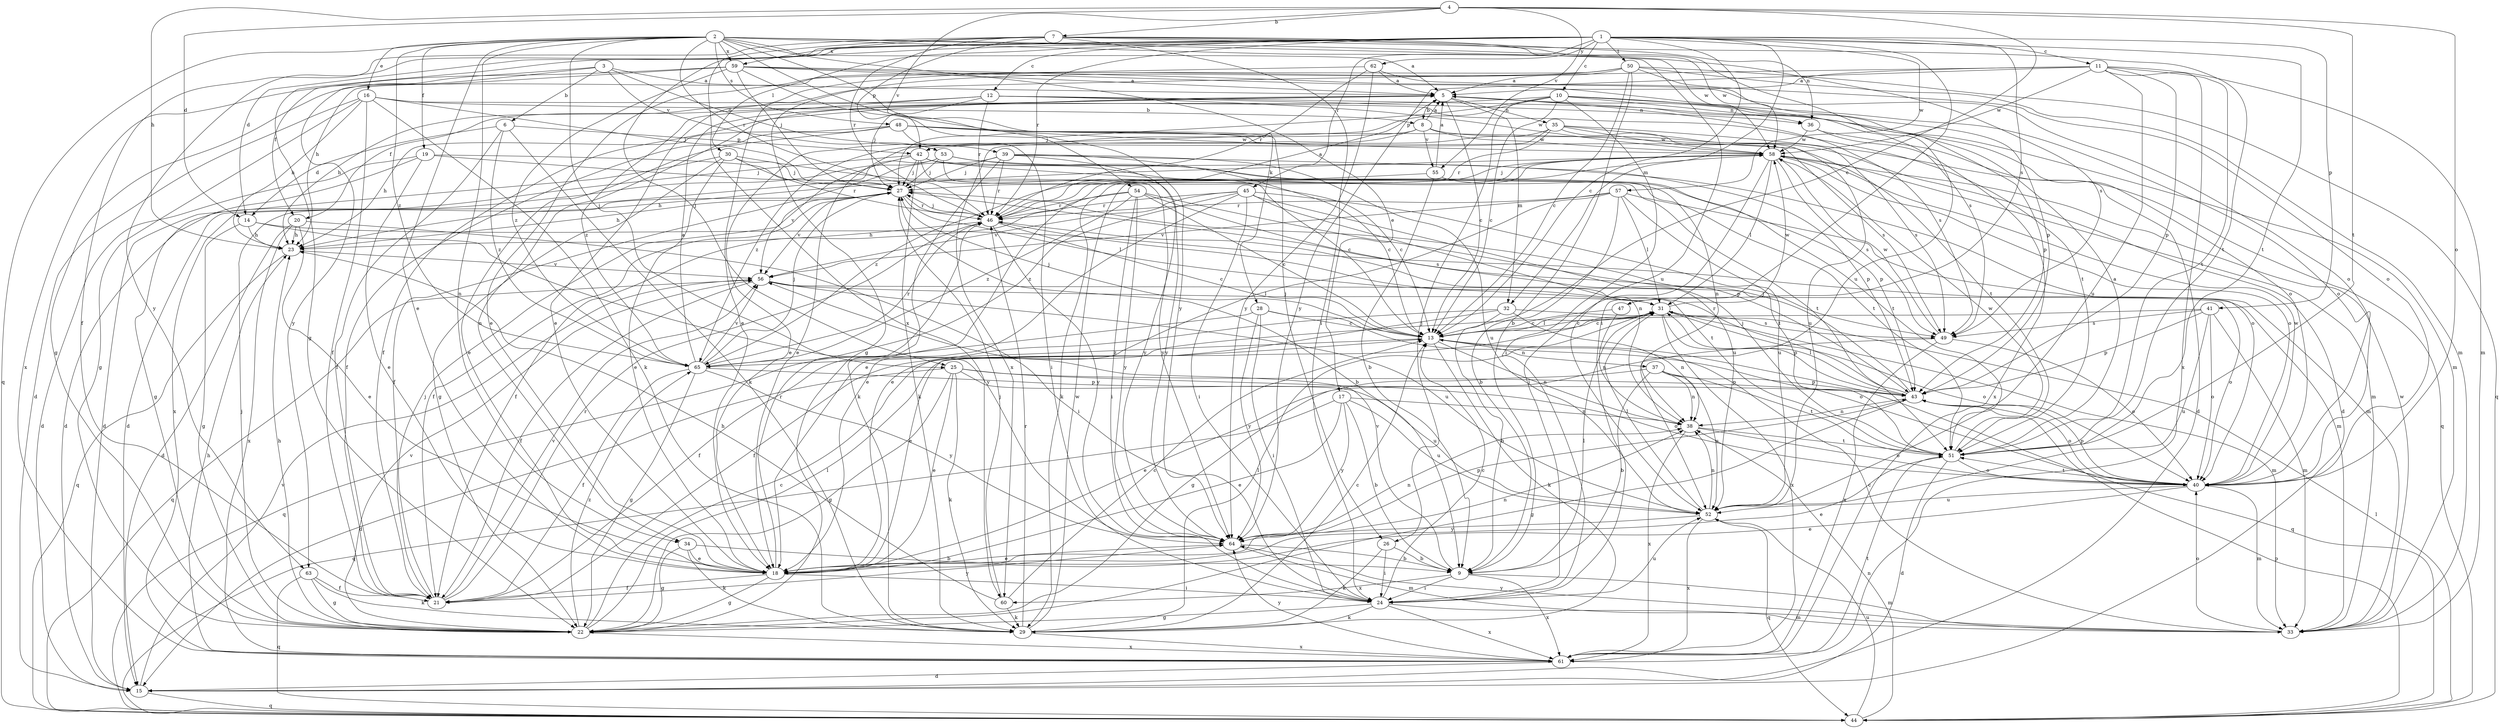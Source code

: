 strict digraph  {
	2 -> 5 [label=a];
	3 -> 5 [label=a];
	8 -> 5 [label=a];
	11 -> 5 [label=a];
	46 -> 5 [label=a];
	50 -> 5 [label=a];
	51 -> 5 [label=a];
	55 -> 5 [label=a];
	59 -> 5 [label=a];
	62 -> 5 [label=a];
	65 -> 5 [label=a];
	3 -> 6 [label=b];
	4 -> 7 [label=b];
	5 -> 8 [label=b];
	16 -> 8 [label=b];
	17 -> 9 [label=b];
	26 -> 9 [label=b];
	27 -> 9 [label=b];
	32 -> 9 [label=b];
	34 -> 9 [label=b];
	37 -> 9 [label=b];
	50 -> 9 [label=b];
	55 -> 9 [label=b];
	57 -> 9 [label=b];
	64 -> 9 [label=b];
	1 -> 10 [label=c];
	1 -> 11 [label=c];
	1 -> 12 [label=c];
	1 -> 13 [label=c];
	4 -> 13 [label=c];
	5 -> 13 [label=c];
	10 -> 13 [label=c];
	22 -> 13 [label=c];
	24 -> 13 [label=c];
	28 -> 13 [label=c];
	29 -> 13 [label=c];
	31 -> 13 [label=c];
	33 -> 13 [label=c];
	39 -> 13 [label=c];
	41 -> 13 [label=c];
	42 -> 13 [label=c];
	46 -> 13 [label=c];
	47 -> 13 [label=c];
	50 -> 13 [label=c];
	53 -> 13 [label=c];
	54 -> 13 [label=c];
	60 -> 13 [label=c];
	1 -> 14 [label=d];
	4 -> 14 [label=d];
	6 -> 14 [label=d];
	8 -> 15 [label=d];
	16 -> 15 [label=d];
	19 -> 15 [label=d];
	20 -> 15 [label=d];
	25 -> 15 [label=d];
	30 -> 15 [label=d];
	36 -> 15 [label=d];
	42 -> 15 [label=d];
	51 -> 15 [label=d];
	53 -> 15 [label=d];
	61 -> 15 [label=d];
	2 -> 16 [label=e];
	2 -> 17 [label=e];
	2 -> 18 [label=e];
	8 -> 18 [label=e];
	11 -> 18 [label=e];
	17 -> 18 [label=e];
	19 -> 18 [label=e];
	20 -> 18 [label=e];
	25 -> 18 [label=e];
	30 -> 18 [label=e];
	32 -> 18 [label=e];
	34 -> 18 [label=e];
	35 -> 18 [label=e];
	37 -> 18 [label=e];
	40 -> 18 [label=e];
	45 -> 18 [label=e];
	48 -> 18 [label=e];
	50 -> 18 [label=e];
	51 -> 18 [label=e];
	57 -> 18 [label=e];
	58 -> 18 [label=e];
	62 -> 18 [label=e];
	64 -> 18 [label=e];
	2 -> 19 [label=f];
	3 -> 20 [label=f];
	5 -> 20 [label=f];
	6 -> 21 [label=f];
	7 -> 21 [label=f];
	10 -> 21 [label=f];
	16 -> 21 [label=f];
	18 -> 21 [label=f];
	27 -> 21 [label=f];
	31 -> 21 [label=f];
	32 -> 21 [label=f];
	39 -> 21 [label=f];
	48 -> 21 [label=f];
	54 -> 21 [label=f];
	56 -> 21 [label=f];
	63 -> 21 [label=f];
	65 -> 21 [label=f];
	1 -> 22 [label=g];
	14 -> 22 [label=g];
	16 -> 22 [label=g];
	18 -> 22 [label=g];
	19 -> 22 [label=g];
	24 -> 22 [label=g];
	25 -> 22 [label=g];
	30 -> 22 [label=g];
	34 -> 22 [label=g];
	43 -> 22 [label=g];
	49 -> 22 [label=g];
	50 -> 22 [label=g];
	59 -> 22 [label=g];
	63 -> 22 [label=g];
	65 -> 22 [label=g];
	4 -> 23 [label=h];
	12 -> 23 [label=h];
	14 -> 23 [label=h];
	16 -> 23 [label=h];
	20 -> 23 [label=h];
	22 -> 23 [label=h];
	27 -> 23 [label=h];
	46 -> 23 [label=h];
	48 -> 23 [label=h];
	50 -> 23 [label=h];
	58 -> 23 [label=h];
	60 -> 23 [label=h];
	61 -> 23 [label=h];
	1 -> 24 [label=i];
	7 -> 24 [label=i];
	9 -> 24 [label=i];
	10 -> 24 [label=i];
	18 -> 24 [label=i];
	20 -> 24 [label=i];
	26 -> 24 [label=i];
	28 -> 24 [label=i];
	45 -> 24 [label=i];
	48 -> 24 [label=i];
	54 -> 24 [label=i];
	58 -> 24 [label=i];
	1 -> 25 [label=j];
	2 -> 25 [label=j];
	2 -> 26 [label=j];
	10 -> 26 [label=j];
	10 -> 27 [label=j];
	12 -> 27 [label=j];
	13 -> 27 [label=j];
	16 -> 27 [label=j];
	19 -> 27 [label=j];
	21 -> 27 [label=j];
	22 -> 27 [label=j];
	30 -> 27 [label=j];
	39 -> 27 [label=j];
	42 -> 27 [label=j];
	43 -> 27 [label=j];
	46 -> 27 [label=j];
	51 -> 27 [label=j];
	53 -> 27 [label=j];
	58 -> 27 [label=j];
	59 -> 27 [label=j];
	60 -> 27 [label=j];
	65 -> 27 [label=j];
	2 -> 28 [label=k];
	6 -> 29 [label=k];
	13 -> 29 [label=k];
	16 -> 29 [label=k];
	24 -> 29 [label=k];
	25 -> 29 [label=k];
	26 -> 29 [label=k];
	34 -> 29 [label=k];
	39 -> 29 [label=k];
	42 -> 29 [label=k];
	58 -> 29 [label=k];
	60 -> 29 [label=k];
	63 -> 29 [label=k];
	1 -> 30 [label=l];
	9 -> 31 [label=l];
	13 -> 31 [label=l];
	22 -> 31 [label=l];
	27 -> 31 [label=l];
	29 -> 31 [label=l];
	43 -> 31 [label=l];
	44 -> 31 [label=l];
	52 -> 31 [label=l];
	56 -> 31 [label=l];
	57 -> 31 [label=l];
	58 -> 31 [label=l];
	1 -> 32 [label=m];
	5 -> 32 [label=m];
	5 -> 33 [label=m];
	9 -> 33 [label=m];
	11 -> 33 [label=m];
	14 -> 33 [label=m];
	24 -> 33 [label=m];
	31 -> 33 [label=m];
	40 -> 33 [label=m];
	41 -> 33 [label=m];
	50 -> 33 [label=m];
	57 -> 33 [label=m];
	58 -> 33 [label=m];
	64 -> 33 [label=m];
	2 -> 34 [label=n];
	5 -> 34 [label=n];
	5 -> 35 [label=n];
	7 -> 36 [label=n];
	10 -> 36 [label=n];
	12 -> 36 [label=n];
	13 -> 37 [label=n];
	13 -> 38 [label=n];
	17 -> 38 [label=n];
	18 -> 38 [label=n];
	32 -> 38 [label=n];
	37 -> 38 [label=n];
	43 -> 38 [label=n];
	44 -> 38 [label=n];
	45 -> 38 [label=n];
	47 -> 38 [label=n];
	52 -> 38 [label=n];
	53 -> 38 [label=n];
	64 -> 38 [label=n];
	3 -> 39 [label=o];
	4 -> 40 [label=o];
	10 -> 40 [label=o];
	12 -> 40 [label=o];
	25 -> 40 [label=o];
	28 -> 40 [label=o];
	31 -> 40 [label=o];
	33 -> 40 [label=o];
	38 -> 40 [label=o];
	41 -> 40 [label=o];
	43 -> 40 [label=o];
	49 -> 40 [label=o];
	50 -> 40 [label=o];
	51 -> 40 [label=o];
	53 -> 40 [label=o];
	56 -> 40 [label=o];
	58 -> 40 [label=o];
	59 -> 40 [label=o];
	1 -> 41 [label=p];
	6 -> 42 [label=p];
	7 -> 42 [label=p];
	10 -> 42 [label=p];
	10 -> 43 [label=p];
	11 -> 43 [label=p];
	25 -> 43 [label=p];
	31 -> 43 [label=p];
	37 -> 43 [label=p];
	39 -> 43 [label=p];
	40 -> 43 [label=p];
	41 -> 43 [label=p];
	42 -> 43 [label=p];
	44 -> 43 [label=p];
	54 -> 43 [label=p];
	62 -> 43 [label=p];
	64 -> 43 [label=p];
	65 -> 43 [label=p];
	2 -> 44 [label=q];
	13 -> 44 [label=q];
	15 -> 44 [label=q];
	17 -> 44 [label=q];
	23 -> 44 [label=q];
	28 -> 44 [label=q];
	35 -> 44 [label=q];
	50 -> 44 [label=q];
	52 -> 44 [label=q];
	56 -> 44 [label=q];
	63 -> 44 [label=q];
	1 -> 45 [label=r];
	1 -> 46 [label=r];
	2 -> 46 [label=r];
	7 -> 46 [label=r];
	12 -> 46 [label=r];
	18 -> 46 [label=r];
	21 -> 46 [label=r];
	27 -> 46 [label=r];
	29 -> 46 [label=r];
	30 -> 46 [label=r];
	35 -> 46 [label=r];
	39 -> 46 [label=r];
	43 -> 46 [label=r];
	45 -> 46 [label=r];
	54 -> 46 [label=r];
	57 -> 46 [label=r];
	62 -> 46 [label=r];
	65 -> 46 [label=r];
	1 -> 47 [label=s];
	2 -> 48 [label=s];
	2 -> 49 [label=s];
	5 -> 49 [label=s];
	32 -> 49 [label=s];
	35 -> 49 [label=s];
	41 -> 49 [label=s];
	48 -> 49 [label=s];
	54 -> 49 [label=s];
	58 -> 49 [label=s];
	59 -> 49 [label=s];
	1 -> 50 [label=t];
	1 -> 51 [label=t];
	4 -> 51 [label=t];
	7 -> 51 [label=t];
	11 -> 51 [label=t];
	16 -> 51 [label=t];
	19 -> 51 [label=t];
	37 -> 51 [label=t];
	38 -> 51 [label=t];
	40 -> 51 [label=t];
	42 -> 51 [label=t];
	45 -> 51 [label=t];
	46 -> 51 [label=t];
	48 -> 51 [label=t];
	55 -> 51 [label=t];
	61 -> 51 [label=t];
	2 -> 52 [label=u];
	7 -> 52 [label=u];
	11 -> 52 [label=u];
	17 -> 52 [label=u];
	24 -> 52 [label=u];
	25 -> 52 [label=u];
	35 -> 52 [label=u];
	37 -> 52 [label=u];
	39 -> 52 [label=u];
	40 -> 52 [label=u];
	41 -> 52 [label=u];
	44 -> 52 [label=u];
	45 -> 52 [label=u];
	56 -> 52 [label=u];
	57 -> 52 [label=u];
	3 -> 53 [label=v];
	4 -> 54 [label=v];
	4 -> 55 [label=v];
	8 -> 55 [label=v];
	9 -> 56 [label=v];
	15 -> 56 [label=v];
	21 -> 56 [label=v];
	22 -> 56 [label=v];
	23 -> 56 [label=v];
	27 -> 56 [label=v];
	42 -> 56 [label=v];
	45 -> 56 [label=v];
	57 -> 56 [label=v];
	65 -> 56 [label=v];
	1 -> 57 [label=w];
	2 -> 58 [label=w];
	7 -> 58 [label=w];
	8 -> 58 [label=w];
	11 -> 58 [label=w];
	12 -> 58 [label=w];
	29 -> 58 [label=w];
	31 -> 58 [label=w];
	33 -> 58 [label=w];
	35 -> 58 [label=w];
	36 -> 58 [label=w];
	40 -> 58 [label=w];
	48 -> 58 [label=w];
	49 -> 58 [label=w];
	51 -> 58 [label=w];
	2 -> 59 [label=x];
	7 -> 59 [label=x];
	7 -> 60 [label=x];
	8 -> 60 [label=x];
	9 -> 60 [label=x];
	9 -> 61 [label=x];
	11 -> 61 [label=x];
	20 -> 61 [label=x];
	22 -> 61 [label=x];
	24 -> 61 [label=x];
	29 -> 61 [label=x];
	31 -> 61 [label=x];
	36 -> 61 [label=x];
	38 -> 61 [label=x];
	49 -> 61 [label=x];
	52 -> 61 [label=x];
	53 -> 61 [label=x];
	59 -> 61 [label=x];
	1 -> 62 [label=y];
	1 -> 63 [label=y];
	3 -> 63 [label=y];
	11 -> 64 [label=y];
	14 -> 64 [label=y];
	17 -> 64 [label=y];
	21 -> 64 [label=y];
	28 -> 64 [label=y];
	30 -> 64 [label=y];
	33 -> 64 [label=y];
	39 -> 64 [label=y];
	42 -> 64 [label=y];
	46 -> 64 [label=y];
	52 -> 64 [label=y];
	54 -> 64 [label=y];
	59 -> 64 [label=y];
	61 -> 64 [label=y];
	62 -> 64 [label=y];
	65 -> 64 [label=y];
	2 -> 65 [label=z];
	6 -> 65 [label=z];
	12 -> 65 [label=z];
	13 -> 65 [label=z];
	22 -> 65 [label=z];
	35 -> 65 [label=z];
	45 -> 65 [label=z];
	54 -> 65 [label=z];
	55 -> 65 [label=z];
	59 -> 65 [label=z];
}

